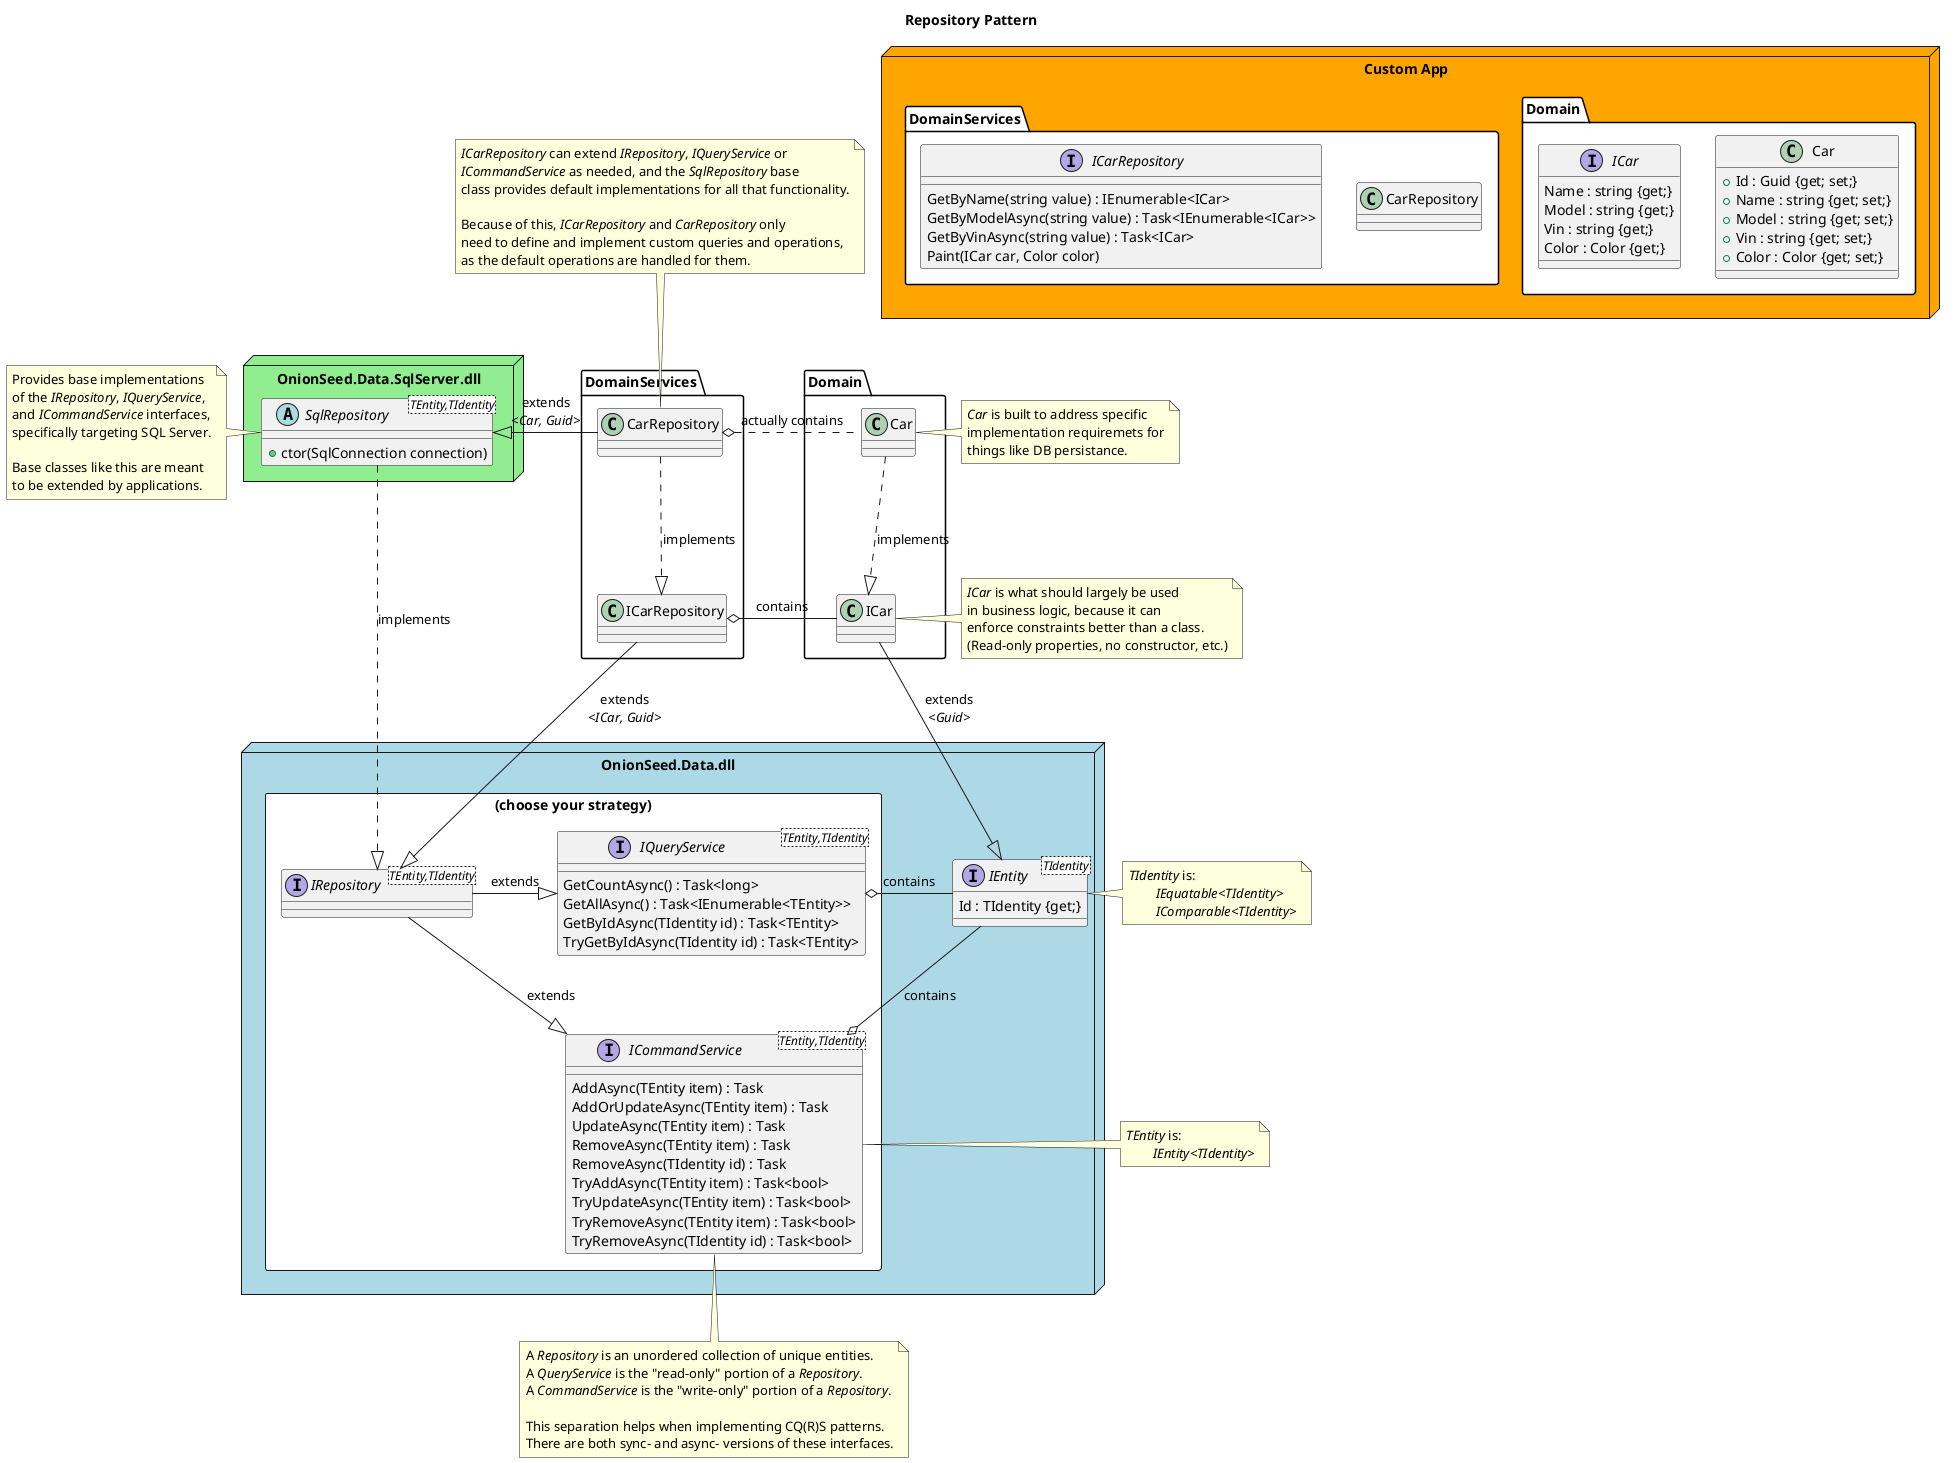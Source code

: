 @startuml Repository

!define NamespaceColor #White

title Repository Pattern

node "Custom App" as App #Orange {
	namespace Domain NamespaceColor {
		class Car {
			+ Id : Guid {get; set;}
			+ Name : string {get; set;}
			+ Model : string {get; set;}
			+ Vin : string {get; set;}
			+ Color : Color {get; set;}
		}

		interface ICar {
			Name : string {get;}
			Model : string {get;}
			Vin : string {get;}
			Color : Color {get;}
		}
	}

	namespace DomainServices NamespaceColor {
		class CarRepository

		interface ICarRepository {
			GetByName(string value) : IEnumerable<ICar>
			GetByModelAsync(string value) : Task<IEnumerable<ICar>>
			GetByVinAsync(string value) : Task<ICar>
			Paint(ICar car, Color color)
		}
	}
}

node "OnionSeed.Data.SqlServer.dll" as SqlServer #LightGreen {
	abstract class SqlRepository<TEntity,TIdentity> {
		+ ctor(SqlConnection connection)
	}
}

node "OnionSeed.Data.dll" as OnionSeed #LightBlue {
	rectangle "(choose your strategy)" as DataAccess NamespaceColor {
		interface IRepository<TEntity,TIdentity>

		interface IQueryService<TEntity,TIdentity> {
			GetCountAsync() : Task<long>
			GetAllAsync() : Task<IEnumerable<TEntity>>
			GetByIdAsync(TIdentity id) : Task<TEntity>
			TryGetByIdAsync(TIdentity id) : Task<TEntity>
		}

		interface ICommandService<TEntity,TIdentity> {
			AddAsync(TEntity item) : Task
			AddOrUpdateAsync(TEntity item) : Task
			UpdateAsync(TEntity item) : Task
			RemoveAsync(TEntity item) : Task
			RemoveAsync(TIdentity id) : Task
			TryAddAsync(TEntity item) : Task<bool>
			TryUpdateAsync(TEntity item) : Task<bool>
			TryRemoveAsync(TEntity item) : Task<bool>
			TryRemoveAsync(TIdentity id) : Task<bool>
		}
	}

	interface IEntity<TIdentity> {
		Id : TIdentity {get;}
	}
}

note left of SqlRepository
	Provides base implementations
	of the <i>IRepository</i>, <i>IQueryService</i>,
	and <i>ICommandService</i> interfaces,
	specifically targeting SQL Server.

	Base classes like this are meant
	to be extended by applications.
end note

SqlRepository <|- DomainServices.CarRepository : extends\n<i><Car, Guid></i>
SqlRepository ...|> IRepository : implements

DomainServices.CarRepository o. Domain.Car : actually contains
DomainServices.CarRepository ..|> DomainServices.ICarRepository : implements

Domain.Car ..|> Domain.ICar : implements

DomainServices.ICarRepository o- Domain.ICar : contains
DomainServices.ICarRepository --|> IRepository : extends\n<i><ICar, Guid></i>

Domain.ICar --|> IEntity : extends\n<i><Guid></i>

IRepository -|> IQueryService : extends
IRepository --|> ICommandService : extends

IQueryService -[hidden]- ICommandService

IQueryService o- IEntity : contains
IEntity --o ICommandService : contains

note top of DomainServices.CarRepository
	<i>ICarRepository</i> can extend <i>IRepository</i>, <i>IQueryService</i> or
	<i>ICommandService</i> as needed, and the <i>SqlRepository</i> base
	class provides default implementations for all that functionality.

	Because of this, <i>ICarRepository</i> and <i>CarRepository</i> only
	need to define and implement custom queries and operations,
	as the default operations are handled for them.
end note

note right of Domain.Car
	<i>Car</i> is built to address specific
	implementation requiremets for
	things like DB persistance.
end note

note right of Domain.ICar
	<i>ICar</i> is what should largely be used
	in business logic, because it can
	enforce constraints better than a class.
	(Read-only properties, no constructor, etc.)
end note

note bottom of ICommandService
	A <i>Repository</i> is an unordered collection of unique entities.
	A <i>QueryService</i> is the "read-only" portion of a <i>Repository</i>.
	A <i>CommandService</i> is the "write-only" portion of a <i>Repository</i>.

	This separation helps when implementing CQ(R)S patterns.
	There are both sync- and async- versions of these interfaces.
end note

note right of IEntity
	<i>TIdentity</i> is:
		<i>IEquatable<TIdentity></i>
		<i>IComparable<TIdentity></i>
end note

note right of ICommandService
	<i>TEntity</i> is:
		<i>IEntity<TIdentity></i>
end note

@enduml
